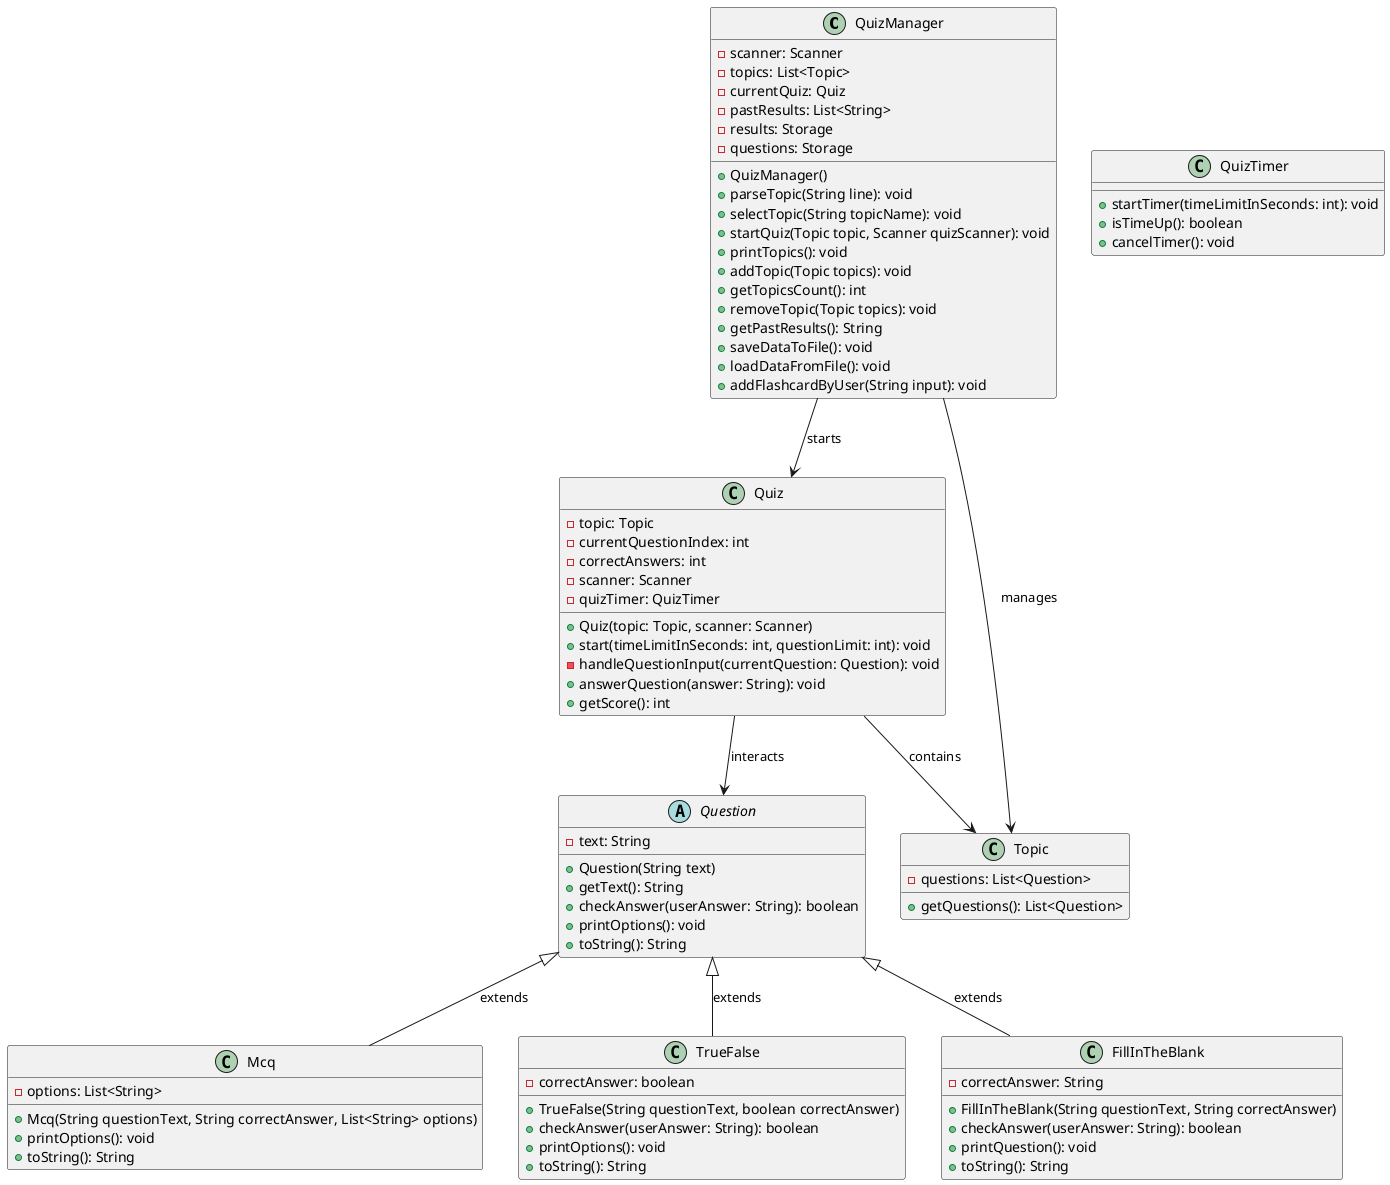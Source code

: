 @startuml

class QuizManager {
    - scanner: Scanner
    - topics: List<Topic>
    - currentQuiz: Quiz
    - pastResults: List<String>
    - results: Storage
    - questions: Storage
    + QuizManager()
    + parseTopic(String line): void
    + selectTopic(String topicName): void
    + startQuiz(Topic topic, Scanner quizScanner): void
    + printTopics(): void
    + addTopic(Topic topics): void
    + getTopicsCount(): int
    + removeTopic(Topic topics): void
    + getPastResults(): String
    + saveDataToFile(): void
    + loadDataFromFile(): void
    + addFlashcardByUser(String input): void
}

class Quiz {
    - topic: Topic
    - currentQuestionIndex: int
    - correctAnswers: int
    - scanner: Scanner
    - quizTimer: QuizTimer
    + Quiz(topic: Topic, scanner: Scanner)
    + start(timeLimitInSeconds: int, questionLimit: int): void
    - handleQuestionInput(currentQuestion: Question): void
    + answerQuestion(answer: String): void
    + getScore(): int
}

class Topic {
    - questions: List<Question>
    + getQuestions(): List<Question>
}

abstract class Question {
    - text: String
    + Question(String text)
    + getText(): String
    + checkAnswer(userAnswer: String): boolean
    + printOptions(): void
    + toString(): String
}

class Mcq {
    - options: List<String>
    + Mcq(String questionText, String correctAnswer, List<String> options)
    + printOptions(): void
    + toString(): String
}

class TrueFalse {
    - correctAnswer: boolean
    + TrueFalse(String questionText, boolean correctAnswer)
    + checkAnswer(userAnswer: String): boolean
    + printOptions(): void
    + toString(): String
}

class FillInTheBlank {
    - correctAnswer: String
    + FillInTheBlank(String questionText, String correctAnswer)
    + checkAnswer(userAnswer: String): boolean
    + printQuestion(): void
    + toString(): String
}

class QuizTimer {
    + startTimer(timeLimitInSeconds: int): void
    + isTimeUp(): boolean
    + cancelTimer(): void
}

QuizManager --> Topic : manages
QuizManager --> Quiz : starts
Quiz --> Topic : contains
Quiz --> Question : interacts
Question <|-- Mcq : extends
Question <|-- TrueFalse : extends
Question <|-- FillInTheBlank : extends
@enduml

